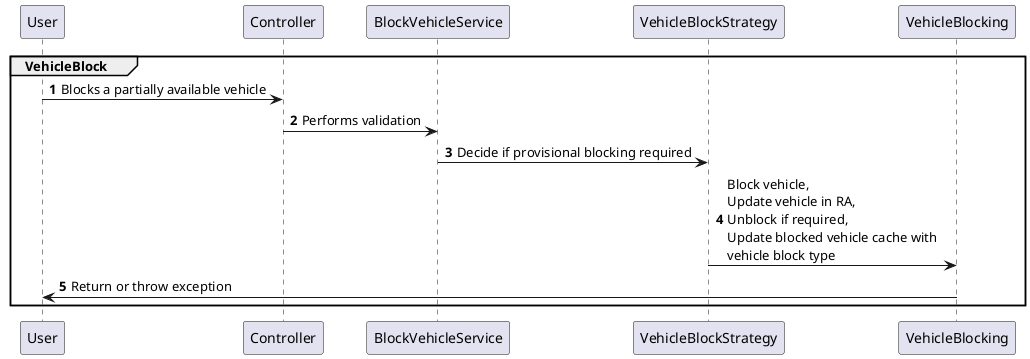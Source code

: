 @startuml
'skinparam monochrome true
queue Kafka

group VehicleBlock
    hide unlinked
    autonumber
    User -> Controller: Blocks a partially available vehicle
    Controller-> BlockVehicleService: Performs validation
    BlockVehicleService-> VehicleBlockStrategy: Decide if provisional blocking required
    VehicleBlockStrategy-> VehicleBlocking: Block vehicle, \nUpdate vehicle in RA, \nUnblock if required, \nUpdate blocked vehicle cache with \nvehicle block type
    VehicleBlocking -> User: Return or throw exception
end
@enduml